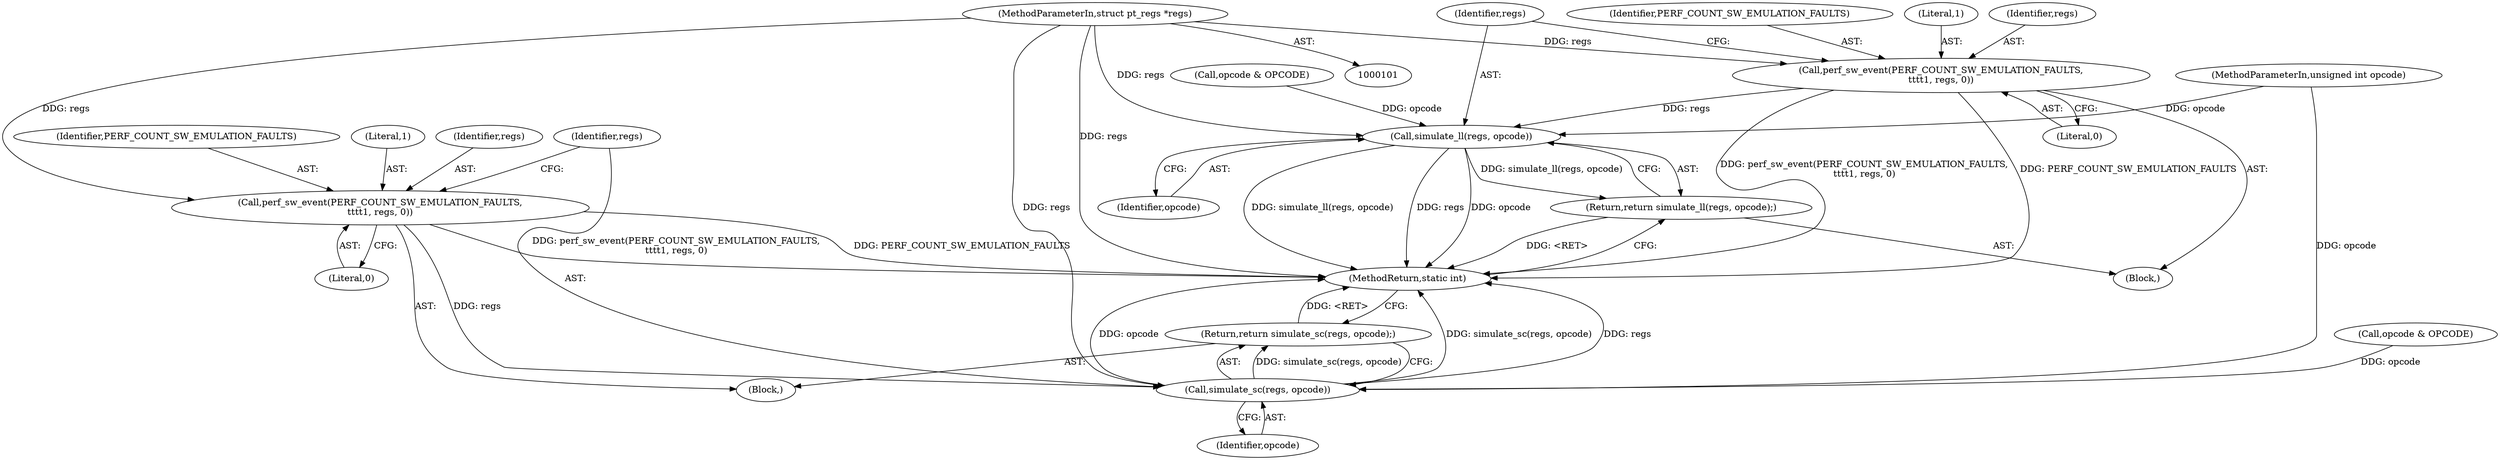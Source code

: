 digraph "0_linux_a8b0ca17b80e92faab46ee7179ba9e99ccb61233_8@pointer" {
"1000102" [label="(MethodParameterIn,struct pt_regs *regs)"];
"1000112" [label="(Call,perf_sw_event(PERF_COUNT_SW_EMULATION_FAULTS,\n\t\t\t\t1, regs, 0))"];
"1000118" [label="(Call,simulate_ll(regs, opcode))"];
"1000117" [label="(Return,return simulate_ll(regs, opcode);)"];
"1000128" [label="(Call,perf_sw_event(PERF_COUNT_SW_EMULATION_FAULTS,\n\t\t\t\t1, regs, 0))"];
"1000134" [label="(Call,simulate_sc(regs, opcode))"];
"1000133" [label="(Return,return simulate_sc(regs, opcode);)"];
"1000118" [label="(Call,simulate_ll(regs, opcode))"];
"1000130" [label="(Literal,1)"];
"1000129" [label="(Identifier,PERF_COUNT_SW_EMULATION_FAULTS)"];
"1000111" [label="(Block,)"];
"1000113" [label="(Identifier,PERF_COUNT_SW_EMULATION_FAULTS)"];
"1000119" [label="(Identifier,regs)"];
"1000114" [label="(Literal,1)"];
"1000120" [label="(Identifier,opcode)"];
"1000132" [label="(Literal,0)"];
"1000103" [label="(MethodParameterIn,unsigned int opcode)"];
"1000134" [label="(Call,simulate_sc(regs, opcode))"];
"1000115" [label="(Identifier,regs)"];
"1000140" [label="(MethodReturn,static int)"];
"1000102" [label="(MethodParameterIn,struct pt_regs *regs)"];
"1000117" [label="(Return,return simulate_ll(regs, opcode);)"];
"1000135" [label="(Identifier,regs)"];
"1000123" [label="(Call,opcode & OPCODE)"];
"1000128" [label="(Call,perf_sw_event(PERF_COUNT_SW_EMULATION_FAULTS,\n\t\t\t\t1, regs, 0))"];
"1000136" [label="(Identifier,opcode)"];
"1000116" [label="(Literal,0)"];
"1000133" [label="(Return,return simulate_sc(regs, opcode);)"];
"1000107" [label="(Call,opcode & OPCODE)"];
"1000127" [label="(Block,)"];
"1000112" [label="(Call,perf_sw_event(PERF_COUNT_SW_EMULATION_FAULTS,\n\t\t\t\t1, regs, 0))"];
"1000131" [label="(Identifier,regs)"];
"1000102" -> "1000101"  [label="AST: "];
"1000102" -> "1000140"  [label="DDG: regs"];
"1000102" -> "1000112"  [label="DDG: regs"];
"1000102" -> "1000118"  [label="DDG: regs"];
"1000102" -> "1000128"  [label="DDG: regs"];
"1000102" -> "1000134"  [label="DDG: regs"];
"1000112" -> "1000111"  [label="AST: "];
"1000112" -> "1000116"  [label="CFG: "];
"1000113" -> "1000112"  [label="AST: "];
"1000114" -> "1000112"  [label="AST: "];
"1000115" -> "1000112"  [label="AST: "];
"1000116" -> "1000112"  [label="AST: "];
"1000119" -> "1000112"  [label="CFG: "];
"1000112" -> "1000140"  [label="DDG: perf_sw_event(PERF_COUNT_SW_EMULATION_FAULTS,\n\t\t\t\t1, regs, 0)"];
"1000112" -> "1000140"  [label="DDG: PERF_COUNT_SW_EMULATION_FAULTS"];
"1000112" -> "1000118"  [label="DDG: regs"];
"1000118" -> "1000117"  [label="AST: "];
"1000118" -> "1000120"  [label="CFG: "];
"1000119" -> "1000118"  [label="AST: "];
"1000120" -> "1000118"  [label="AST: "];
"1000117" -> "1000118"  [label="CFG: "];
"1000118" -> "1000140"  [label="DDG: simulate_ll(regs, opcode)"];
"1000118" -> "1000140"  [label="DDG: regs"];
"1000118" -> "1000140"  [label="DDG: opcode"];
"1000118" -> "1000117"  [label="DDG: simulate_ll(regs, opcode)"];
"1000107" -> "1000118"  [label="DDG: opcode"];
"1000103" -> "1000118"  [label="DDG: opcode"];
"1000117" -> "1000111"  [label="AST: "];
"1000140" -> "1000117"  [label="CFG: "];
"1000117" -> "1000140"  [label="DDG: <RET>"];
"1000128" -> "1000127"  [label="AST: "];
"1000128" -> "1000132"  [label="CFG: "];
"1000129" -> "1000128"  [label="AST: "];
"1000130" -> "1000128"  [label="AST: "];
"1000131" -> "1000128"  [label="AST: "];
"1000132" -> "1000128"  [label="AST: "];
"1000135" -> "1000128"  [label="CFG: "];
"1000128" -> "1000140"  [label="DDG: PERF_COUNT_SW_EMULATION_FAULTS"];
"1000128" -> "1000140"  [label="DDG: perf_sw_event(PERF_COUNT_SW_EMULATION_FAULTS,\n\t\t\t\t1, regs, 0)"];
"1000128" -> "1000134"  [label="DDG: regs"];
"1000134" -> "1000133"  [label="AST: "];
"1000134" -> "1000136"  [label="CFG: "];
"1000135" -> "1000134"  [label="AST: "];
"1000136" -> "1000134"  [label="AST: "];
"1000133" -> "1000134"  [label="CFG: "];
"1000134" -> "1000140"  [label="DDG: simulate_sc(regs, opcode)"];
"1000134" -> "1000140"  [label="DDG: regs"];
"1000134" -> "1000140"  [label="DDG: opcode"];
"1000134" -> "1000133"  [label="DDG: simulate_sc(regs, opcode)"];
"1000123" -> "1000134"  [label="DDG: opcode"];
"1000103" -> "1000134"  [label="DDG: opcode"];
"1000133" -> "1000127"  [label="AST: "];
"1000140" -> "1000133"  [label="CFG: "];
"1000133" -> "1000140"  [label="DDG: <RET>"];
}
